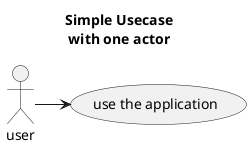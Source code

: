 @startuml
title Simple <b>Usecase</b>\nwith one actor

"use the application" as (use)
user -> (use)
@enduml
